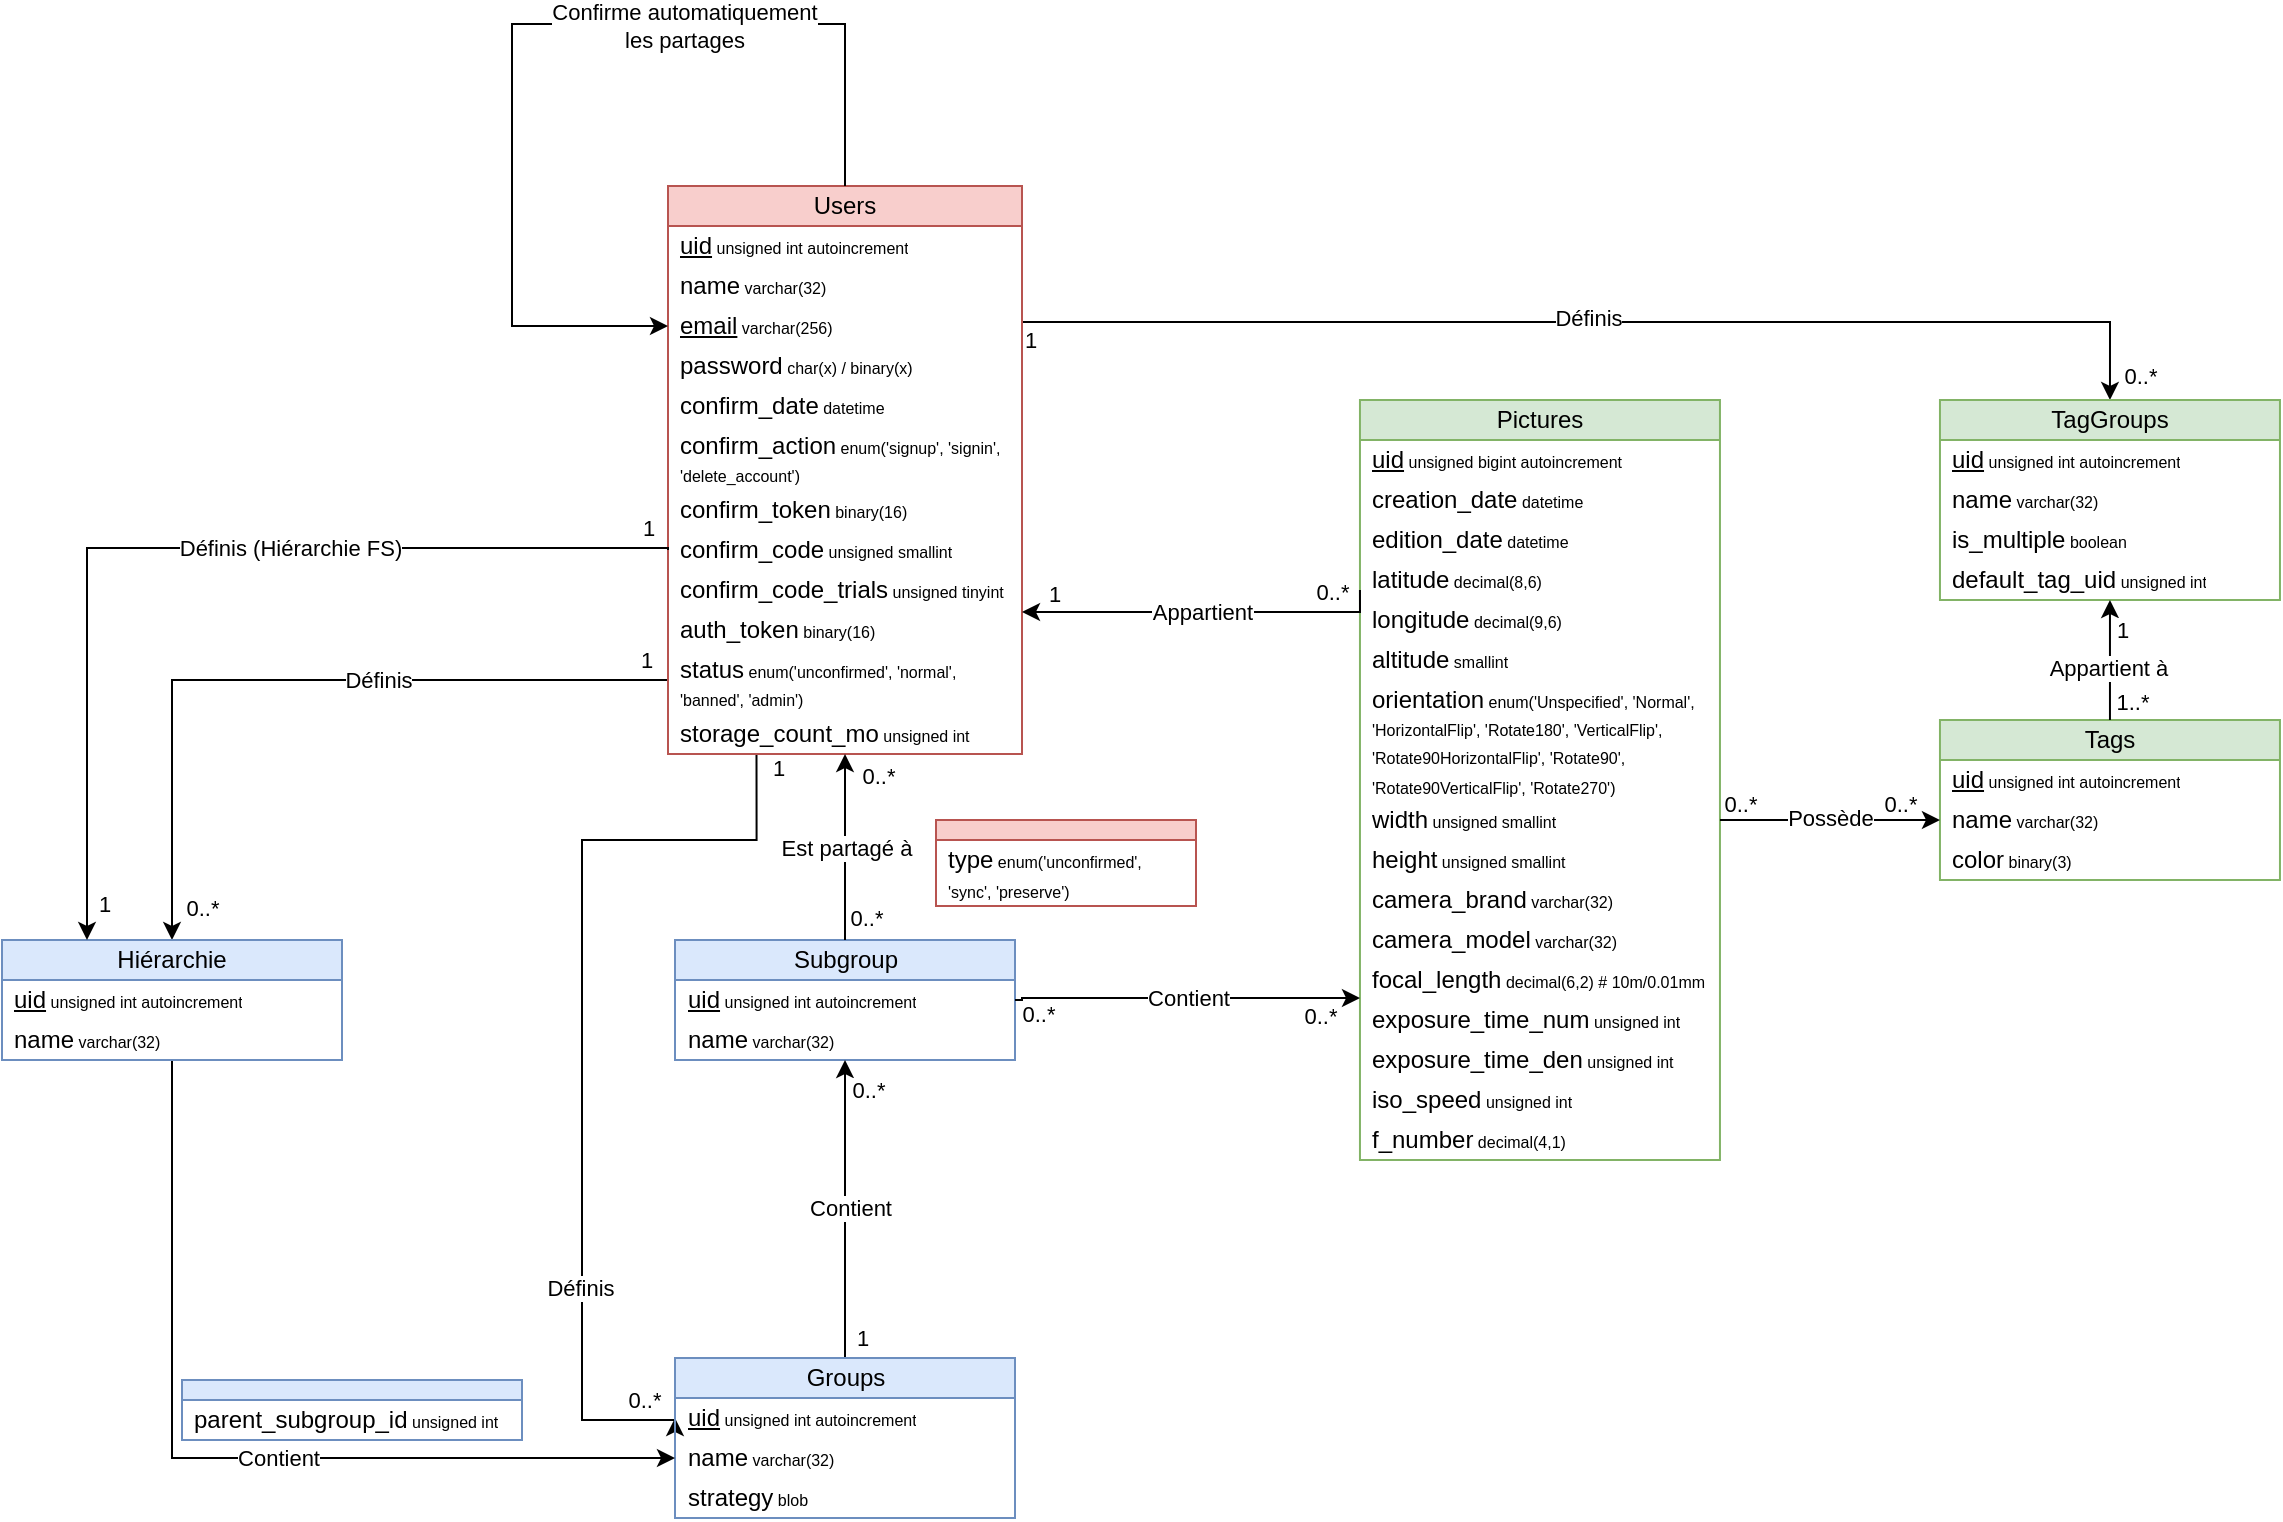 <mxfile version="20.5.3" type="embed" pages="4"><diagram id="prtHgNgQTEPvFCAcTncT" name="DB - Conceptuelle"><mxGraphModel dx="1539" dy="943" grid="0" gridSize="10" guides="1" tooltips="1" connect="1" arrows="1" fold="1" page="0" pageScale="1" pageWidth="827" pageHeight="1169" background="none" math="0" shadow="0"><root><mxCell id="0"/><mxCell id="1" parent="0"/><mxCell id="81iNnTIhj-SKxLLTjxNc-101" value="&lt;p style=&quot;line-height: 120%;&quot;&gt;Subgroup&lt;/p&gt;" style="swimlane;fontStyle=0;childLayout=stackLayout;horizontal=1;startSize=20;horizontalStack=0;resizeParent=1;resizeParentMax=0;resizeLast=0;collapsible=1;marginBottom=0;whiteSpace=wrap;html=1;fillColor=#dae8fc;strokeColor=#6c8ebf;" parent="1" vertex="1"><mxGeometry x="166.5" y="490" width="170" height="60" as="geometry"><mxRectangle x="160" y="590" width="80" height="50" as="alternateBounds"/></mxGeometry></mxCell><mxCell id="81iNnTIhj-SKxLLTjxNc-102" value="&lt;u&gt;uid&lt;/u&gt;&lt;font style=&quot;font-size: 8px;&quot;&gt;&amp;nbsp;&lt;font style=&quot;font-size: 8px;&quot;&gt;unsigned int autoincrement&lt;/font&gt;&lt;/font&gt;" style="text;strokeColor=none;fillColor=none;align=left;verticalAlign=middle;spacingLeft=4;spacingRight=4;overflow=hidden;points=[[0,0.5],[1,0.5]];portConstraint=eastwest;rotatable=0;whiteSpace=wrap;html=1;fontStyle=0;connectable=0;" parent="81iNnTIhj-SKxLLTjxNc-101" vertex="1"><mxGeometry y="20" width="170" height="20" as="geometry"/></mxCell><mxCell id="81iNnTIhj-SKxLLTjxNc-103" value="name&lt;font style=&quot;font-size: 8px;&quot;&gt;&amp;nbsp;&lt;/font&gt;&lt;font style=&quot;font-size: 8px;&quot;&gt;varchar(32)&lt;/font&gt;" style="text;strokeColor=none;fillColor=none;align=left;verticalAlign=middle;spacingLeft=4;spacingRight=4;overflow=hidden;points=[[0,0.5],[1,0.5]];portConstraint=eastwest;rotatable=0;whiteSpace=wrap;html=1;connectable=0;" parent="81iNnTIhj-SKxLLTjxNc-101" vertex="1"><mxGeometry y="40" width="170" height="20" as="geometry"/></mxCell><mxCell id="81iNnTIhj-SKxLLTjxNc-56" style="edgeStyle=orthogonalEdgeStyle;rounded=0;orthogonalLoop=1;jettySize=auto;html=1;entryX=0;entryY=0.5;entryDx=0;entryDy=0;exitX=0.25;exitY=1;exitDx=0;exitDy=0;" parent="1" source="81iNnTIhj-SKxLLTjxNc-1" target="81iNnTIhj-SKxLLTjxNc-48" edge="1"><mxGeometry relative="1" as="geometry"><Array as="points"><mxPoint x="207" y="440"/><mxPoint x="120" y="440"/><mxPoint x="120" y="730"/></Array><mxPoint x="205" y="387" as="sourcePoint"/></mxGeometry></mxCell><mxCell id="81iNnTIhj-SKxLLTjxNc-57" value="Définis" style="edgeLabel;html=1;align=center;verticalAlign=middle;resizable=0;points=[];" parent="81iNnTIhj-SKxLLTjxNc-56" connectable="0" vertex="1"><mxGeometry x="-0.264" y="-1" relative="1" as="geometry"><mxPoint y="182" as="offset"/></mxGeometry></mxCell><mxCell id="81iNnTIhj-SKxLLTjxNc-61" value="1" style="edgeLabel;html=1;align=center;verticalAlign=middle;resizable=0;points=[];" parent="81iNnTIhj-SKxLLTjxNc-56" connectable="0" vertex="1"><mxGeometry x="-0.898" y="-1" relative="1" as="geometry"><mxPoint x="11" y="-17" as="offset"/></mxGeometry></mxCell><mxCell id="81iNnTIhj-SKxLLTjxNc-62" value="0..*" style="edgeLabel;html=1;align=center;verticalAlign=middle;resizable=0;points=[];" parent="81iNnTIhj-SKxLLTjxNc-56" connectable="0" vertex="1"><mxGeometry x="0.896" y="3" relative="1" as="geometry"><mxPoint x="8" y="-7" as="offset"/></mxGeometry></mxCell><mxCell id="81iNnTIhj-SKxLLTjxNc-118" style="edgeStyle=orthogonalEdgeStyle;rounded=0;orthogonalLoop=1;jettySize=auto;html=1;entryX=0.5;entryY=0;entryDx=0;entryDy=0;" parent="1" source="81iNnTIhj-SKxLLTjxNc-1" target="81iNnTIhj-SKxLLTjxNc-115" edge="1"><mxGeometry relative="1" as="geometry"><Array as="points"><mxPoint x="-85" y="360"/></Array></mxGeometry></mxCell><mxCell id="81iNnTIhj-SKxLLTjxNc-119" value="Définis" style="edgeLabel;html=1;align=center;verticalAlign=middle;resizable=0;points=[];" parent="81iNnTIhj-SKxLLTjxNc-118" connectable="0" vertex="1"><mxGeometry x="-0.108" y="2" relative="1" as="geometry"><mxPoint x="23" y="-2" as="offset"/></mxGeometry></mxCell><mxCell id="81iNnTIhj-SKxLLTjxNc-120" value="0..*" style="edgeLabel;html=1;align=center;verticalAlign=middle;resizable=0;points=[];" parent="81iNnTIhj-SKxLLTjxNc-118" connectable="0" vertex="1"><mxGeometry x="0.916" relative="1" as="geometry"><mxPoint x="15" as="offset"/></mxGeometry></mxCell><mxCell id="81iNnTIhj-SKxLLTjxNc-121" value="1" style="edgeLabel;html=1;align=center;verticalAlign=middle;resizable=0;points=[];" parent="81iNnTIhj-SKxLLTjxNc-118" connectable="0" vertex="1"><mxGeometry x="-0.943" y="-4" relative="1" as="geometry"><mxPoint y="-6" as="offset"/></mxGeometry></mxCell><mxCell id="81iNnTIhj-SKxLLTjxNc-140" style="edgeStyle=orthogonalEdgeStyle;rounded=0;orthogonalLoop=1;jettySize=auto;html=1;entryX=0.5;entryY=0;entryDx=0;entryDy=0;exitX=1;exitY=0.25;exitDx=0;exitDy=0;" parent="1" source="81iNnTIhj-SKxLLTjxNc-1" target="81iNnTIhj-SKxLLTjxNc-137" edge="1"><mxGeometry relative="1" as="geometry"><Array as="points"><mxPoint x="884" y="181"/></Array></mxGeometry></mxCell><mxCell id="81iNnTIhj-SKxLLTjxNc-141" value="Définis" style="edgeLabel;html=1;align=center;verticalAlign=middle;resizable=0;points=[];" parent="81iNnTIhj-SKxLLTjxNc-140" connectable="0" vertex="1"><mxGeometry x="-0.024" y="2" relative="1" as="geometry"><mxPoint as="offset"/></mxGeometry></mxCell><mxCell id="81iNnTIhj-SKxLLTjxNc-142" value="1" style="edgeLabel;html=1;align=center;verticalAlign=middle;resizable=0;points=[];" parent="81iNnTIhj-SKxLLTjxNc-140" connectable="0" vertex="1"><mxGeometry x="-0.959" y="2" relative="1" as="geometry"><mxPoint x="-5" y="11" as="offset"/></mxGeometry></mxCell><mxCell id="81iNnTIhj-SKxLLTjxNc-143" value="0..*" style="edgeLabel;html=1;align=center;verticalAlign=middle;resizable=0;points=[];" parent="81iNnTIhj-SKxLLTjxNc-140" connectable="0" vertex="1"><mxGeometry x="0.959" y="3" relative="1" as="geometry"><mxPoint x="12" as="offset"/></mxGeometry></mxCell><mxCell id="81iNnTIhj-SKxLLTjxNc-1" value="&lt;p style=&quot;line-height: 120%;&quot;&gt;Users&lt;/p&gt;" style="swimlane;fontStyle=0;childLayout=stackLayout;horizontal=1;startSize=20;horizontalStack=0;resizeParent=1;resizeParentMax=0;resizeLast=0;collapsible=1;marginBottom=0;whiteSpace=wrap;html=1;shadow=0;fillColor=#f8cecc;strokeColor=#b85450;" parent="1" vertex="1"><mxGeometry x="163" y="113" width="177" height="284" as="geometry"><mxRectangle x="170" y="200" width="70" height="50" as="alternateBounds"/></mxGeometry></mxCell><mxCell id="81iNnTIhj-SKxLLTjxNc-2" value="&lt;u&gt;uid&lt;/u&gt;&lt;font style=&quot;font-size: 8px;&quot;&gt;&amp;nbsp;&lt;font style=&quot;font-size: 8px;&quot;&gt;unsigned int autoincrement&lt;/font&gt;&lt;/font&gt;" style="text;strokeColor=none;fillColor=none;align=left;verticalAlign=middle;spacingLeft=4;spacingRight=4;overflow=hidden;points=[[0,0.5],[1,0.5]];portConstraint=eastwest;rotatable=0;whiteSpace=wrap;html=1;fontStyle=0;connectable=0;" parent="81iNnTIhj-SKxLLTjxNc-1" vertex="1"><mxGeometry y="20" width="177" height="20" as="geometry"/></mxCell><mxCell id="81iNnTIhj-SKxLLTjxNc-4" value="name&lt;font style=&quot;font-size: 8px;&quot;&gt;&amp;nbsp;&lt;/font&gt;&lt;font style=&quot;font-size: 8px;&quot;&gt;varchar(32)&lt;/font&gt;" style="text;strokeColor=none;fillColor=none;align=left;verticalAlign=middle;spacingLeft=4;spacingRight=4;overflow=hidden;points=[[0,0.5],[1,0.5]];portConstraint=eastwest;rotatable=0;whiteSpace=wrap;html=1;connectable=0;" parent="81iNnTIhj-SKxLLTjxNc-1" vertex="1"><mxGeometry y="40" width="177" height="20" as="geometry"/></mxCell><mxCell id="t93yNj3RX01Zrecp9N8I-18" value="&lt;u&gt;email&lt;/u&gt;&lt;font style=&quot;font-size: 8px;&quot;&gt;&amp;nbsp;&lt;/font&gt;&lt;font style=&quot;font-size: 8px;&quot;&gt;varchar(256)&lt;/font&gt;" style="text;strokeColor=none;fillColor=none;align=left;verticalAlign=middle;spacingLeft=4;spacingRight=4;overflow=hidden;points=[[0,0.5],[1,0.5]];portConstraint=eastwest;rotatable=0;whiteSpace=wrap;html=1;connectable=0;" parent="81iNnTIhj-SKxLLTjxNc-1" vertex="1"><mxGeometry y="60" width="177" height="20" as="geometry"/></mxCell><mxCell id="t93yNj3RX01Zrecp9N8I-19" value="password&lt;font style=&quot;font-size: 8px;&quot;&gt;&amp;nbsp;&lt;/font&gt;&lt;font style=&quot;font-size: 8px;&quot;&gt;char(x) / binary(x)&lt;/font&gt;" style="text;strokeColor=none;fillColor=none;align=left;verticalAlign=middle;spacingLeft=4;spacingRight=4;overflow=hidden;points=[[0,0.5],[1,0.5]];portConstraint=eastwest;rotatable=0;whiteSpace=wrap;html=1;connectable=0;" parent="81iNnTIhj-SKxLLTjxNc-1" vertex="1"><mxGeometry y="80" width="177" height="20" as="geometry"/></mxCell><mxCell id="t93yNj3RX01Zrecp9N8I-10" value="confirm_date&lt;font style=&quot;font-size: 8px;&quot;&gt; datetime&lt;/font&gt;" style="text;strokeColor=none;fillColor=none;align=left;verticalAlign=middle;spacingLeft=4;spacingRight=4;overflow=hidden;points=[[0,0.5],[1,0.5]];portConstraint=eastwest;rotatable=0;whiteSpace=wrap;html=1;connectable=0;" parent="81iNnTIhj-SKxLLTjxNc-1" vertex="1"><mxGeometry y="100" width="177" height="20" as="geometry"/></mxCell><mxCell id="81iNnTIhj-SKxLLTjxNc-5" value="confirm_action&lt;font style=&quot;font-size: 8px;&quot;&gt;&amp;nbsp;enum('signup', 'signin', 'delete_account')&lt;/font&gt;" style="text;strokeColor=none;fillColor=none;align=left;verticalAlign=middle;spacingLeft=4;spacingRight=4;overflow=hidden;points=[[0,0.5],[1,0.5]];portConstraint=eastwest;rotatable=0;whiteSpace=wrap;html=1;connectable=0;" parent="81iNnTIhj-SKxLLTjxNc-1" vertex="1"><mxGeometry y="120" width="177" height="32" as="geometry"/></mxCell><mxCell id="81iNnTIhj-SKxLLTjxNc-6" value="confirm_token&lt;font style=&quot;font-size: 8px;&quot;&gt;&amp;nbsp;binary(16)&lt;/font&gt;" style="text;strokeColor=none;fillColor=none;align=left;verticalAlign=middle;spacingLeft=4;spacingRight=4;overflow=hidden;points=[[0,0.5],[1,0.5]];portConstraint=eastwest;rotatable=0;whiteSpace=wrap;html=1;connectable=0;" parent="81iNnTIhj-SKxLLTjxNc-1" vertex="1"><mxGeometry y="152" width="177" height="20" as="geometry"/></mxCell><mxCell id="81iNnTIhj-SKxLLTjxNc-8" value="confirm_code&lt;font style=&quot;font-size: 8px;&quot;&gt;&amp;nbsp;unsigned smallint&lt;/font&gt;" style="text;strokeColor=none;fillColor=none;align=left;verticalAlign=middle;spacingLeft=4;spacingRight=4;overflow=hidden;points=[[0,0.5],[1,0.5]];portConstraint=eastwest;rotatable=0;whiteSpace=wrap;html=1;connectable=0;" parent="81iNnTIhj-SKxLLTjxNc-1" vertex="1"><mxGeometry y="172" width="177" height="20" as="geometry"/></mxCell><mxCell id="81iNnTIhj-SKxLLTjxNc-9" value="confirm_code_trials&lt;font style=&quot;font-size: 8px;&quot;&gt;&amp;nbsp;unsigned tinyint&lt;/font&gt;" style="text;strokeColor=none;fillColor=none;align=left;verticalAlign=middle;spacingLeft=4;spacingRight=4;overflow=hidden;points=[[0,0.5],[1,0.5]];portConstraint=eastwest;rotatable=0;whiteSpace=wrap;html=1;connectable=0;" parent="81iNnTIhj-SKxLLTjxNc-1" vertex="1"><mxGeometry y="192" width="177" height="20" as="geometry"/></mxCell><mxCell id="81iNnTIhj-SKxLLTjxNc-10" value="auth_token&lt;font style=&quot;font-size: 8px;&quot;&gt; binary(16)&lt;/font&gt;" style="text;strokeColor=none;fillColor=none;align=left;verticalAlign=middle;spacingLeft=4;spacingRight=4;overflow=hidden;points=[[0,0.5],[1,0.5]];portConstraint=eastwest;rotatable=0;whiteSpace=wrap;html=1;connectable=0;" parent="81iNnTIhj-SKxLLTjxNc-1" vertex="1"><mxGeometry y="212" width="177" height="20" as="geometry"/></mxCell><mxCell id="81iNnTIhj-SKxLLTjxNc-11" value="status&lt;span style=&quot;font-size: 8px;&quot;&gt;&amp;nbsp;enum('unconfirmed', 'normal', 'banned', 'admin')&lt;/span&gt;" style="text;strokeColor=none;fillColor=none;align=left;verticalAlign=middle;spacingLeft=4;spacingRight=4;overflow=hidden;points=[[0,0.5],[1,0.5]];portConstraint=eastwest;rotatable=0;whiteSpace=wrap;html=1;connectable=0;" parent="81iNnTIhj-SKxLLTjxNc-1" vertex="1"><mxGeometry y="232" width="177" height="32" as="geometry"/></mxCell><mxCell id="t93yNj3RX01Zrecp9N8I-23" style="edgeStyle=orthogonalEdgeStyle;rounded=0;orthogonalLoop=1;jettySize=auto;html=1;entryX=0;entryY=0.5;entryDx=0;entryDy=0;" parent="81iNnTIhj-SKxLLTjxNc-1" source="81iNnTIhj-SKxLLTjxNc-1" target="t93yNj3RX01Zrecp9N8I-18" edge="1"><mxGeometry relative="1" as="geometry"><mxPoint x="-109" y="-108" as="targetPoint"/><Array as="points"><mxPoint x="89" y="-81"/><mxPoint x="-78" y="-81"/><mxPoint x="-78" y="70"/></Array></mxGeometry></mxCell><mxCell id="t93yNj3RX01Zrecp9N8I-24" value="Confirme automatiquement&lt;br&gt;les partages" style="edgeLabel;html=1;align=center;verticalAlign=middle;resizable=0;points=[];" parent="t93yNj3RX01Zrecp9N8I-23" connectable="0" vertex="1"><mxGeometry x="-0.296" relative="1" as="geometry"><mxPoint x="6" y="1" as="offset"/></mxGeometry></mxCell><mxCell id="t93yNj3RX01Zrecp9N8I-26" value="storage_count_mo&lt;font style=&quot;font-size: 8px;&quot;&gt;&amp;nbsp;unsigned int&lt;/font&gt;" style="text;strokeColor=none;fillColor=none;align=left;verticalAlign=middle;spacingLeft=4;spacingRight=4;overflow=hidden;points=[[0,0.5],[1,0.5]];portConstraint=eastwest;rotatable=0;whiteSpace=wrap;html=1;connectable=0;" parent="81iNnTIhj-SKxLLTjxNc-1" vertex="1"><mxGeometry y="264" width="177" height="20" as="geometry"/></mxCell><mxCell id="81iNnTIhj-SKxLLTjxNc-12" value="&lt;p style=&quot;line-height: 120%;&quot;&gt;Pictures&lt;/p&gt;" style="swimlane;fontStyle=0;childLayout=stackLayout;horizontal=1;startSize=20;horizontalStack=0;resizeParent=1;resizeParentMax=0;resizeLast=0;collapsible=1;marginBottom=0;whiteSpace=wrap;html=1;fillColor=#d5e8d4;strokeColor=#82b366;" parent="1" vertex="1"><mxGeometry x="508.98" y="220" width="180" height="380" as="geometry"><mxRectangle x="470" y="220" width="80" height="50" as="alternateBounds"/></mxGeometry></mxCell><mxCell id="81iNnTIhj-SKxLLTjxNc-13" value="&lt;u&gt;uid&lt;/u&gt;&lt;font style=&quot;font-size: 8px;&quot;&gt;&amp;nbsp;&lt;font style=&quot;border-color: var(--border-color); font-size: 8px;&quot;&gt;unsigned bigint autoincrement&lt;/font&gt;&lt;/font&gt;" style="text;strokeColor=none;fillColor=none;align=left;verticalAlign=middle;spacingLeft=4;spacingRight=4;overflow=hidden;points=[[0,0.5],[1,0.5]];portConstraint=eastwest;rotatable=0;whiteSpace=wrap;html=1;fontStyle=0;connectable=0;" parent="81iNnTIhj-SKxLLTjxNc-12" vertex="1"><mxGeometry y="20" width="180" height="20" as="geometry"/></mxCell><mxCell id="81iNnTIhj-SKxLLTjxNc-30" value="creation_date&lt;font style=&quot;font-size: 8px;&quot;&gt;&amp;nbsp;datetime&lt;/font&gt;" style="text;strokeColor=none;fillColor=none;align=left;verticalAlign=middle;spacingLeft=4;spacingRight=4;overflow=hidden;points=[[0,0.5],[1,0.5]];portConstraint=eastwest;rotatable=0;whiteSpace=wrap;html=1;fontStyle=0;connectable=0;" parent="81iNnTIhj-SKxLLTjxNc-12" vertex="1"><mxGeometry y="40" width="180" height="20" as="geometry"/></mxCell><mxCell id="81iNnTIhj-SKxLLTjxNc-31" value="edition_date&lt;font style=&quot;font-size: 8px;&quot;&gt;&amp;nbsp;datetime&lt;/font&gt;" style="text;strokeColor=none;fillColor=none;align=left;verticalAlign=middle;spacingLeft=4;spacingRight=4;overflow=hidden;points=[[0,0.5],[1,0.5]];portConstraint=eastwest;rotatable=0;whiteSpace=wrap;html=1;fontStyle=0;connectable=0;" parent="81iNnTIhj-SKxLLTjxNc-12" vertex="1"><mxGeometry y="60" width="180" height="20" as="geometry"/></mxCell><mxCell id="81iNnTIhj-SKxLLTjxNc-32" value="latitude&lt;font style=&quot;font-size: 8px;&quot;&gt;&amp;nbsp;decimal(8,6)&lt;/font&gt;" style="text;strokeColor=none;fillColor=none;align=left;verticalAlign=middle;spacingLeft=4;spacingRight=4;overflow=hidden;points=[[0,0.5],[1,0.5]];portConstraint=eastwest;rotatable=0;whiteSpace=wrap;html=1;fontStyle=0;connectable=0;" parent="81iNnTIhj-SKxLLTjxNc-12" vertex="1"><mxGeometry y="80" width="180" height="20" as="geometry"/></mxCell><mxCell id="81iNnTIhj-SKxLLTjxNc-34" value="longitude&lt;font style=&quot;font-size: 8px;&quot;&gt;&amp;nbsp;decimal(9,6)&lt;/font&gt;" style="text;strokeColor=none;fillColor=none;align=left;verticalAlign=middle;spacingLeft=4;spacingRight=4;overflow=hidden;points=[[0,0.5],[1,0.5]];portConstraint=eastwest;rotatable=0;whiteSpace=wrap;html=1;fontStyle=0;connectable=0;" parent="81iNnTIhj-SKxLLTjxNc-12" vertex="1"><mxGeometry y="100" width="180" height="20" as="geometry"/></mxCell><mxCell id="81iNnTIhj-SKxLLTjxNc-35" value="altitude&lt;font style=&quot;font-size: 8px;&quot;&gt;&amp;nbsp;smallint&lt;/font&gt;" style="text;strokeColor=none;fillColor=none;align=left;verticalAlign=middle;spacingLeft=4;spacingRight=4;overflow=hidden;points=[[0,0.5],[1,0.5]];portConstraint=eastwest;rotatable=0;whiteSpace=wrap;html=1;fontStyle=0;connectable=0;" parent="81iNnTIhj-SKxLLTjxNc-12" vertex="1"><mxGeometry y="120" width="180" height="20" as="geometry"/></mxCell><mxCell id="81iNnTIhj-SKxLLTjxNc-36" value="orientation&lt;font style=&quot;font-size: 8px;&quot;&gt;&amp;nbsp;enum('&lt;/font&gt;&lt;span style=&quot;background-color: initial; font-size: 8px;&quot;&gt;Unspecified', '&lt;/span&gt;&lt;span style=&quot;font-size: 8px; background-color: initial;&quot;&gt;Normal', '&lt;/span&gt;&lt;span style=&quot;font-size: 8px; background-color: initial;&quot;&gt;HorizontalFlip', '&lt;/span&gt;&lt;span style=&quot;font-size: 8px; background-color: initial;&quot;&gt;Rotate180', '&lt;/span&gt;&lt;span style=&quot;font-size: 8px; background-color: initial;&quot;&gt;VerticalFlip', '&lt;/span&gt;&lt;span style=&quot;font-size: 8px; background-color: initial;&quot;&gt;Rotate90HorizontalFlip', '&lt;/span&gt;&lt;span style=&quot;font-size: 8px; background-color: initial;&quot;&gt;Rotate90', '&lt;/span&gt;&lt;span style=&quot;font-size: 8px; background-color: initial;&quot;&gt;Rotate90VerticalFlip', '&lt;/span&gt;&lt;span style=&quot;background-color: initial; font-size: 8px;&quot;&gt;Rotate270'&lt;/span&gt;&lt;span style=&quot;font-size: 8px;&quot;&gt;)&lt;/span&gt;" style="text;strokeColor=none;fillColor=none;align=left;verticalAlign=middle;spacingLeft=4;spacingRight=4;overflow=hidden;points=[[0,0.5],[1,0.5]];portConstraint=eastwest;rotatable=0;html=1;fontStyle=0;whiteSpace=wrap;connectable=0;" parent="81iNnTIhj-SKxLLTjxNc-12" vertex="1"><mxGeometry y="140" width="180" height="60" as="geometry"/></mxCell><mxCell id="81iNnTIhj-SKxLLTjxNc-37" value="width&lt;font style=&quot;font-size: 8px;&quot;&gt;&amp;nbsp;unsigned smallint&lt;/font&gt;" style="text;strokeColor=none;fillColor=none;align=left;verticalAlign=middle;spacingLeft=4;spacingRight=4;overflow=hidden;points=[[0,0.5],[1,0.5]];portConstraint=eastwest;rotatable=0;whiteSpace=wrap;html=1;fontStyle=0;connectable=0;" parent="81iNnTIhj-SKxLLTjxNc-12" vertex="1"><mxGeometry y="200" width="180" height="20" as="geometry"/></mxCell><mxCell id="81iNnTIhj-SKxLLTjxNc-38" value="height&lt;font style=&quot;font-size: 8px;&quot;&gt;&amp;nbsp;unsigned smallint&lt;/font&gt;" style="text;strokeColor=none;fillColor=none;align=left;verticalAlign=middle;spacingLeft=4;spacingRight=4;overflow=hidden;points=[[0,0.5],[1,0.5]];portConstraint=eastwest;rotatable=0;whiteSpace=wrap;html=1;fontStyle=0;connectable=0;" parent="81iNnTIhj-SKxLLTjxNc-12" vertex="1"><mxGeometry y="220" width="180" height="20" as="geometry"/></mxCell><mxCell id="81iNnTIhj-SKxLLTjxNc-39" value="camera_brand&lt;font style=&quot;font-size: 8px;&quot;&gt;&amp;nbsp;varchar(32)&lt;/font&gt;" style="text;strokeColor=none;fillColor=none;align=left;verticalAlign=middle;spacingLeft=4;spacingRight=4;overflow=hidden;points=[[0,0.5],[1,0.5]];portConstraint=eastwest;rotatable=0;whiteSpace=wrap;html=1;fontStyle=0;connectable=0;" parent="81iNnTIhj-SKxLLTjxNc-12" vertex="1"><mxGeometry y="240" width="180" height="20" as="geometry"/></mxCell><mxCell id="81iNnTIhj-SKxLLTjxNc-40" value="camera_model&lt;font style=&quot;font-size: 8px;&quot;&gt;&amp;nbsp;varchar(32)&lt;/font&gt;" style="text;strokeColor=none;fillColor=none;align=left;verticalAlign=middle;spacingLeft=4;spacingRight=4;overflow=hidden;points=[[0,0.5],[1,0.5]];portConstraint=eastwest;rotatable=0;whiteSpace=wrap;html=1;fontStyle=0;connectable=0;" parent="81iNnTIhj-SKxLLTjxNc-12" vertex="1"><mxGeometry y="260" width="180" height="20" as="geometry"/></mxCell><mxCell id="81iNnTIhj-SKxLLTjxNc-42" value="focal_length&lt;font style=&quot;font-size: 8px;&quot;&gt;&amp;nbsp;decimal(6,2) # 10m/0.01mm&lt;/font&gt;" style="text;strokeColor=none;fillColor=none;align=left;verticalAlign=middle;spacingLeft=4;spacingRight=4;overflow=hidden;points=[[0,0.5],[1,0.5]];portConstraint=eastwest;rotatable=0;whiteSpace=wrap;html=1;fontStyle=0;connectable=0;" parent="81iNnTIhj-SKxLLTjxNc-12" vertex="1"><mxGeometry y="280" width="180" height="20" as="geometry"/></mxCell><mxCell id="81iNnTIhj-SKxLLTjxNc-43" value="exposure_time_num&lt;font style=&quot;font-size: 8px;&quot;&gt;&amp;nbsp;unsigned int&lt;/font&gt;" style="text;strokeColor=none;fillColor=none;align=left;verticalAlign=middle;spacingLeft=4;spacingRight=4;overflow=hidden;points=[[0,0.5],[1,0.5]];portConstraint=eastwest;rotatable=0;whiteSpace=wrap;html=1;fontStyle=0;connectable=0;" parent="81iNnTIhj-SKxLLTjxNc-12" vertex="1"><mxGeometry y="300" width="180" height="20" as="geometry"/></mxCell><mxCell id="81iNnTIhj-SKxLLTjxNc-44" value="exposure_time_den&lt;font style=&quot;font-size: 8px;&quot;&gt;&amp;nbsp;unsigned int&lt;/font&gt;" style="text;strokeColor=none;fillColor=none;align=left;verticalAlign=middle;spacingLeft=4;spacingRight=4;overflow=hidden;points=[[0,0.5],[1,0.5]];portConstraint=eastwest;rotatable=0;whiteSpace=wrap;html=1;fontStyle=0;connectable=0;" parent="81iNnTIhj-SKxLLTjxNc-12" vertex="1"><mxGeometry y="320" width="180" height="20" as="geometry"/></mxCell><mxCell id="81iNnTIhj-SKxLLTjxNc-45" value="iso_speed&lt;font style=&quot;font-size: 8px;&quot;&gt;&amp;nbsp;unsigned int&lt;/font&gt;" style="text;strokeColor=none;fillColor=none;align=left;verticalAlign=middle;spacingLeft=4;spacingRight=4;overflow=hidden;points=[[0,0.5],[1,0.5]];portConstraint=eastwest;rotatable=0;whiteSpace=wrap;html=1;fontStyle=0;connectable=0;" parent="81iNnTIhj-SKxLLTjxNc-12" vertex="1"><mxGeometry y="340" width="180" height="20" as="geometry"/></mxCell><mxCell id="81iNnTIhj-SKxLLTjxNc-46" value="f_number&lt;font style=&quot;font-size: 8px;&quot;&gt;&amp;nbsp;decimal(4,1)&lt;/font&gt;" style="text;strokeColor=none;fillColor=none;align=left;verticalAlign=middle;spacingLeft=4;spacingRight=4;overflow=hidden;points=[[0,0.5],[1,0.5]];portConstraint=eastwest;rotatable=0;whiteSpace=wrap;html=1;fontStyle=0;connectable=0;" parent="81iNnTIhj-SKxLLTjxNc-12" vertex="1"><mxGeometry y="360" width="180" height="20" as="geometry"/></mxCell><mxCell id="81iNnTIhj-SKxLLTjxNc-21" style="edgeStyle=orthogonalEdgeStyle;rounded=0;orthogonalLoop=1;jettySize=auto;html=1;entryX=1;entryY=0.75;entryDx=0;entryDy=0;endArrow=classic;endFill=1;exitX=0;exitY=0.25;exitDx=0;exitDy=0;" parent="1" source="81iNnTIhj-SKxLLTjxNc-12" target="81iNnTIhj-SKxLLTjxNc-1" edge="1"><mxGeometry relative="1" as="geometry"><Array as="points"><mxPoint x="509" y="326"/></Array><mxPoint x="487" y="315" as="sourcePoint"/></mxGeometry></mxCell><mxCell id="81iNnTIhj-SKxLLTjxNc-24" value="Appartient" style="edgeLabel;html=1;align=center;verticalAlign=middle;resizable=0;points=[];" parent="81iNnTIhj-SKxLLTjxNc-21" connectable="0" vertex="1"><mxGeometry x="-0.086" relative="1" as="geometry"><mxPoint x="-8" as="offset"/></mxGeometry></mxCell><mxCell id="81iNnTIhj-SKxLLTjxNc-27" value="1" style="edgeLabel;html=1;align=center;verticalAlign=middle;resizable=0;points=[];" parent="81iNnTIhj-SKxLLTjxNc-21" connectable="0" vertex="1"><mxGeometry x="0.785" relative="1" as="geometry"><mxPoint x="-4" y="-9" as="offset"/></mxGeometry></mxCell><mxCell id="81iNnTIhj-SKxLLTjxNc-28" value="0..*" style="edgeLabel;html=1;align=center;verticalAlign=middle;resizable=0;points=[];" parent="81iNnTIhj-SKxLLTjxNc-21" connectable="0" vertex="1"><mxGeometry x="-0.9" relative="1" as="geometry"><mxPoint x="-14" y="-8" as="offset"/></mxGeometry></mxCell><mxCell id="81iNnTIhj-SKxLLTjxNc-58" style="edgeStyle=orthogonalEdgeStyle;rounded=0;orthogonalLoop=1;jettySize=auto;html=1;exitX=1;exitY=0.5;exitDx=0;exitDy=0;fontColor=#000000;" parent="1" source="81iNnTIhj-SKxLLTjxNc-102" edge="1"><mxGeometry relative="1" as="geometry"><mxPoint x="420" y="490" as="sourcePoint"/><mxPoint x="509" y="519" as="targetPoint"/><Array as="points"><mxPoint x="340" y="520"/><mxPoint x="340" y="519"/></Array></mxGeometry></mxCell><mxCell id="81iNnTIhj-SKxLLTjxNc-59" value="Contient" style="edgeLabel;html=1;align=center;verticalAlign=middle;resizable=0;points=[];fontColor=default;" parent="81iNnTIhj-SKxLLTjxNc-58" connectable="0" vertex="1"><mxGeometry x="0.298" relative="1" as="geometry"><mxPoint x="-25" as="offset"/></mxGeometry></mxCell><mxCell id="81iNnTIhj-SKxLLTjxNc-67" value="0..*" style="edgeLabel;html=1;align=center;verticalAlign=middle;resizable=0;points=[];" parent="81iNnTIhj-SKxLLTjxNc-58" connectable="0" vertex="1"><mxGeometry x="-0.94" relative="1" as="geometry"><mxPoint x="7" y="8" as="offset"/></mxGeometry></mxCell><mxCell id="81iNnTIhj-SKxLLTjxNc-68" value="0..*" style="edgeLabel;html=1;align=center;verticalAlign=middle;resizable=0;points=[];" parent="81iNnTIhj-SKxLLTjxNc-58" connectable="0" vertex="1"><mxGeometry x="0.927" relative="1" as="geometry"><mxPoint x="-14" y="9" as="offset"/></mxGeometry></mxCell><mxCell id="81iNnTIhj-SKxLLTjxNc-63" style="edgeStyle=orthogonalEdgeStyle;rounded=0;orthogonalLoop=1;jettySize=auto;html=1;entryX=0.5;entryY=1;entryDx=0;entryDy=0;exitX=0.5;exitY=0;exitDx=0;exitDy=0;" parent="1" source="81iNnTIhj-SKxLLTjxNc-101" target="81iNnTIhj-SKxLLTjxNc-1" edge="1"><mxGeometry relative="1" as="geometry"><mxPoint x="263" y="472" as="sourcePoint"/><mxPoint x="254" y="414" as="targetPoint"/><Array as="points"><mxPoint x="252" y="490"/><mxPoint x="252" y="414"/><mxPoint x="252" y="414"/></Array></mxGeometry></mxCell><mxCell id="81iNnTIhj-SKxLLTjxNc-66" value="0..*" style="edgeLabel;html=1;align=center;verticalAlign=middle;resizable=0;points=[];" parent="81iNnTIhj-SKxLLTjxNc-63" connectable="0" vertex="1"><mxGeometry x="0.954" y="1" relative="1" as="geometry"><mxPoint x="17" y="9" as="offset"/></mxGeometry></mxCell><mxCell id="81iNnTIhj-SKxLLTjxNc-64" value="Est partagé à" style="edgeLabel;html=1;align=center;verticalAlign=middle;resizable=0;points=[];connectable=1;container=0;collapsible=0;labelBorderColor=none;allowArrows=1;fixedWidth=1;" parent="81iNnTIhj-SKxLLTjxNc-63" connectable="0" vertex="1"><mxGeometry x="0.068" relative="1" as="geometry"><mxPoint y="3" as="offset"/></mxGeometry></mxCell><mxCell id="81iNnTIhj-SKxLLTjxNc-108" value="0..*" style="edgeLabel;html=1;align=center;verticalAlign=middle;resizable=0;points=[];" parent="81iNnTIhj-SKxLLTjxNc-63" connectable="0" vertex="1"><mxGeometry x="-0.976" relative="1" as="geometry"><mxPoint x="10" y="-10" as="offset"/></mxGeometry></mxCell><mxCell id="81iNnTIhj-SKxLLTjxNc-104" style="edgeStyle=orthogonalEdgeStyle;rounded=0;orthogonalLoop=1;jettySize=auto;html=1;entryX=0.5;entryY=1;entryDx=0;entryDy=0;exitX=0.5;exitY=0;exitDx=0;exitDy=0;" parent="1" source="81iNnTIhj-SKxLLTjxNc-47" target="81iNnTIhj-SKxLLTjxNc-101" edge="1"><mxGeometry relative="1" as="geometry"><Array as="points"><mxPoint x="252" y="639"/><mxPoint x="252" y="618"/></Array><mxPoint x="248" y="662" as="sourcePoint"/><mxPoint x="217" y="620" as="targetPoint"/></mxGeometry></mxCell><mxCell id="81iNnTIhj-SKxLLTjxNc-105" value="Contient" style="edgeLabel;html=1;align=center;verticalAlign=middle;resizable=0;points=[];" parent="81iNnTIhj-SKxLLTjxNc-104" connectable="0" vertex="1"><mxGeometry x="0.005" y="1" relative="1" as="geometry"><mxPoint x="3" as="offset"/></mxGeometry></mxCell><mxCell id="81iNnTIhj-SKxLLTjxNc-106" value="1" style="edgeLabel;html=1;align=center;verticalAlign=middle;resizable=0;points=[];" parent="81iNnTIhj-SKxLLTjxNc-104" connectable="0" vertex="1"><mxGeometry x="-0.913" relative="1" as="geometry"><mxPoint x="8" y="-4" as="offset"/></mxGeometry></mxCell><mxCell id="81iNnTIhj-SKxLLTjxNc-107" value="0..*" style="edgeLabel;html=1;align=center;verticalAlign=middle;resizable=0;points=[];" parent="81iNnTIhj-SKxLLTjxNc-104" connectable="0" vertex="1"><mxGeometry x="0.83" y="-1" relative="1" as="geometry"><mxPoint x="10" y="2" as="offset"/></mxGeometry></mxCell><mxCell id="81iNnTIhj-SKxLLTjxNc-47" value="&lt;p style=&quot;line-height: 120%;&quot;&gt;Groups&lt;/p&gt;" style="swimlane;fontStyle=0;childLayout=stackLayout;horizontal=1;startSize=20;horizontalStack=0;resizeParent=1;resizeParentMax=0;resizeLast=0;collapsible=1;marginBottom=0;whiteSpace=wrap;html=1;fillColor=#dae8fc;strokeColor=#6c8ebf;" parent="1" vertex="1"><mxGeometry x="166.5" y="699" width="170" height="80" as="geometry"><mxRectangle x="160" y="590" width="80" height="50" as="alternateBounds"/></mxGeometry></mxCell><mxCell id="81iNnTIhj-SKxLLTjxNc-48" value="&lt;u&gt;uid&lt;/u&gt;&lt;font style=&quot;font-size: 8px;&quot;&gt;&amp;nbsp;&lt;font style=&quot;font-size: 8px;&quot;&gt;unsigned int autoincrement&lt;/font&gt;&lt;/font&gt;" style="text;strokeColor=none;fillColor=none;align=left;verticalAlign=middle;spacingLeft=4;spacingRight=4;overflow=hidden;points=[[0,0.5],[1,0.5]];portConstraint=eastwest;rotatable=0;whiteSpace=wrap;html=1;fontStyle=0;connectable=0;" parent="81iNnTIhj-SKxLLTjxNc-47" vertex="1"><mxGeometry y="20" width="170" height="20" as="geometry"/></mxCell><mxCell id="81iNnTIhj-SKxLLTjxNc-49" value="name&lt;font style=&quot;font-size: 8px;&quot;&gt;&amp;nbsp;&lt;/font&gt;&lt;font style=&quot;font-size: 8px;&quot;&gt;varchar(32)&lt;/font&gt;" style="text;strokeColor=none;fillColor=none;align=left;verticalAlign=middle;spacingLeft=4;spacingRight=4;overflow=hidden;points=[[0,0.5],[1,0.5]];portConstraint=eastwest;rotatable=0;whiteSpace=wrap;html=1;connectable=0;" parent="81iNnTIhj-SKxLLTjxNc-47" vertex="1"><mxGeometry y="40" width="170" height="20" as="geometry"/></mxCell><mxCell id="81iNnTIhj-SKxLLTjxNc-181" value="strategy&lt;font style=&quot;font-size: 8px;&quot;&gt;&amp;nbsp;&lt;/font&gt;&lt;font style=&quot;font-size: 8px;&quot;&gt;blob&lt;/font&gt;" style="text;strokeColor=none;fillColor=none;align=left;verticalAlign=middle;spacingLeft=4;spacingRight=4;overflow=hidden;points=[[0,0.5],[1,0.5]];portConstraint=eastwest;rotatable=0;whiteSpace=wrap;html=1;connectable=0;" parent="81iNnTIhj-SKxLLTjxNc-47" vertex="1"><mxGeometry y="60" width="170" height="20" as="geometry"/></mxCell><mxCell id="81iNnTIhj-SKxLLTjxNc-72" value="&lt;p style=&quot;line-height: 120%;&quot;&gt;&lt;br&gt;&lt;/p&gt;" style="swimlane;fontStyle=0;childLayout=stackLayout;horizontal=1;startSize=10;horizontalStack=0;resizeParent=1;resizeParentMax=0;resizeLast=0;collapsible=1;marginBottom=0;whiteSpace=wrap;html=1;fillColor=#f8cecc;strokeColor=#b85450;" parent="1" vertex="1"><mxGeometry x="297" y="430" width="130" height="43" as="geometry"><mxRectangle x="-140" y="390" width="80" height="50" as="alternateBounds"/></mxGeometry></mxCell><mxCell id="81iNnTIhj-SKxLLTjxNc-74" value="type&lt;font style=&quot;font-size: 8px;&quot;&gt;&amp;nbsp;&lt;/font&gt;&lt;font style=&quot;font-size: 8px;&quot;&gt;enum('unconfirmed', 'sync', 'preserve')&lt;/font&gt;" style="text;strokeColor=none;fillColor=none;align=left;verticalAlign=middle;spacingLeft=4;spacingRight=4;overflow=hidden;points=[[0,0.5],[1,0.5]];portConstraint=eastwest;rotatable=0;whiteSpace=wrap;html=1;connectable=0;" parent="81iNnTIhj-SKxLLTjxNc-72" vertex="1"><mxGeometry y="10" width="130" height="33" as="geometry"/></mxCell><mxCell id="81iNnTIhj-SKxLLTjxNc-126" style="edgeStyle=orthogonalEdgeStyle;rounded=0;orthogonalLoop=1;jettySize=auto;html=1;entryX=0;entryY=0.5;entryDx=0;entryDy=0;" parent="1" source="81iNnTIhj-SKxLLTjxNc-115" target="81iNnTIhj-SKxLLTjxNc-49" edge="1"><mxGeometry relative="1" as="geometry"/></mxCell><mxCell id="81iNnTIhj-SKxLLTjxNc-127" value="Contient" style="edgeLabel;html=1;align=center;verticalAlign=middle;resizable=0;points=[];" parent="81iNnTIhj-SKxLLTjxNc-126" connectable="0" vertex="1"><mxGeometry x="0.121" relative="1" as="geometry"><mxPoint x="-1" as="offset"/></mxGeometry></mxCell><mxCell id="81iNnTIhj-SKxLLTjxNc-115" value="&lt;p style=&quot;line-height: 120%;&quot;&gt;Hiérarchie&lt;/p&gt;" style="swimlane;fontStyle=0;childLayout=stackLayout;horizontal=1;startSize=20;horizontalStack=0;resizeParent=1;resizeParentMax=0;resizeLast=0;collapsible=1;marginBottom=0;whiteSpace=wrap;html=1;fillColor=#dae8fc;strokeColor=#6c8ebf;" parent="1" vertex="1"><mxGeometry x="-170" y="490" width="170" height="60" as="geometry"><mxRectangle x="160" y="590" width="80" height="50" as="alternateBounds"/></mxGeometry></mxCell><mxCell id="81iNnTIhj-SKxLLTjxNc-116" value="&lt;u&gt;uid&lt;/u&gt;&lt;font style=&quot;font-size: 8px;&quot;&gt;&amp;nbsp;&lt;font style=&quot;font-size: 8px;&quot;&gt;unsigned int autoincrement&lt;/font&gt;&lt;/font&gt;" style="text;strokeColor=none;fillColor=none;align=left;verticalAlign=middle;spacingLeft=4;spacingRight=4;overflow=hidden;points=[[0,0.5],[1,0.5]];portConstraint=eastwest;rotatable=0;whiteSpace=wrap;html=1;fontStyle=0;connectable=0;" parent="81iNnTIhj-SKxLLTjxNc-115" vertex="1"><mxGeometry y="20" width="170" height="20" as="geometry"/></mxCell><mxCell id="81iNnTIhj-SKxLLTjxNc-117" value="name&lt;font style=&quot;font-size: 8px;&quot;&gt;&amp;nbsp;&lt;/font&gt;&lt;font style=&quot;font-size: 8px;&quot;&gt;varchar(32)&lt;/font&gt;" style="text;strokeColor=none;fillColor=none;align=left;verticalAlign=middle;spacingLeft=4;spacingRight=4;overflow=hidden;points=[[0,0.5],[1,0.5]];portConstraint=eastwest;rotatable=0;whiteSpace=wrap;html=1;connectable=0;" parent="81iNnTIhj-SKxLLTjxNc-115" vertex="1"><mxGeometry y="40" width="170" height="20" as="geometry"/></mxCell><mxCell id="81iNnTIhj-SKxLLTjxNc-122" style="edgeStyle=orthogonalEdgeStyle;rounded=0;orthogonalLoop=1;jettySize=auto;html=1;entryX=0.25;entryY=0;entryDx=0;entryDy=0;exitX=0;exitY=0.5;exitDx=0;exitDy=0;" parent="1" source="81iNnTIhj-SKxLLTjxNc-8" target="81iNnTIhj-SKxLLTjxNc-115" edge="1"><mxGeometry relative="1" as="geometry"><Array as="points"><mxPoint x="-127" y="294"/></Array><mxPoint x="140" y="337" as="sourcePoint"/></mxGeometry></mxCell><mxCell id="81iNnTIhj-SKxLLTjxNc-123" value="Définis (Hiérarchie FS)" style="edgeLabel;html=1;align=center;verticalAlign=middle;resizable=0;points=[];" parent="81iNnTIhj-SKxLLTjxNc-122" connectable="0" vertex="1"><mxGeometry x="-0.218" relative="1" as="geometry"><mxPoint as="offset"/></mxGeometry></mxCell><mxCell id="81iNnTIhj-SKxLLTjxNc-124" value="1" style="edgeLabel;html=1;align=center;verticalAlign=middle;resizable=0;points=[];" parent="81iNnTIhj-SKxLLTjxNc-122" connectable="0" vertex="1"><mxGeometry x="0.927" y="-3" relative="1" as="geometry"><mxPoint x="11" as="offset"/></mxGeometry></mxCell><mxCell id="81iNnTIhj-SKxLLTjxNc-125" value="1" style="edgeLabel;html=1;align=center;verticalAlign=middle;resizable=0;points=[];" parent="81iNnTIhj-SKxLLTjxNc-122" connectable="0" vertex="1"><mxGeometry x="-0.924" y="-2" relative="1" as="geometry"><mxPoint x="7" y="-8" as="offset"/></mxGeometry></mxCell><mxCell id="81iNnTIhj-SKxLLTjxNc-128" value="&lt;p style=&quot;line-height: 120%;&quot;&gt;&lt;br&gt;&lt;/p&gt;" style="swimlane;fontStyle=0;childLayout=stackLayout;horizontal=1;startSize=10;horizontalStack=0;resizeParent=1;resizeParentMax=0;resizeLast=0;collapsible=1;marginBottom=0;whiteSpace=wrap;html=1;fillColor=#dae8fc;strokeColor=#6c8ebf;" parent="1" vertex="1"><mxGeometry x="-80" y="710" width="170" height="30" as="geometry"><mxRectangle x="-140" y="390" width="80" height="50" as="alternateBounds"/></mxGeometry></mxCell><mxCell id="81iNnTIhj-SKxLLTjxNc-129" value="parent_subgroup_id&lt;font style=&quot;font-size: 8px;&quot;&gt;&amp;nbsp;unsigned int&lt;/font&gt;" style="text;strokeColor=none;fillColor=none;align=left;verticalAlign=middle;spacingLeft=4;spacingRight=4;overflow=hidden;points=[[0,0.5],[1,0.5]];portConstraint=eastwest;rotatable=0;whiteSpace=wrap;html=1;connectable=0;" parent="81iNnTIhj-SKxLLTjxNc-128" vertex="1"><mxGeometry y="10" width="170" height="20" as="geometry"/></mxCell><mxCell id="81iNnTIhj-SKxLLTjxNc-137" value="&lt;p style=&quot;line-height: 120%;&quot;&gt;TagGroups&lt;/p&gt;" style="swimlane;fontStyle=0;childLayout=stackLayout;horizontal=1;startSize=20;horizontalStack=0;resizeParent=1;resizeParentMax=0;resizeLast=0;collapsible=1;marginBottom=0;whiteSpace=wrap;html=1;fillColor=#d5e8d4;strokeColor=#82b366;" parent="1" vertex="1"><mxGeometry x="798.98" y="220" width="170" height="100" as="geometry"><mxRectangle x="160" y="590" width="80" height="50" as="alternateBounds"/></mxGeometry></mxCell><mxCell id="81iNnTIhj-SKxLLTjxNc-138" value="&lt;u&gt;uid&lt;/u&gt;&lt;font style=&quot;font-size: 8px;&quot;&gt;&amp;nbsp;&lt;font style=&quot;font-size: 8px;&quot;&gt;unsigned int autoincrement&lt;/font&gt;&lt;/font&gt;" style="text;strokeColor=none;fillColor=none;align=left;verticalAlign=middle;spacingLeft=4;spacingRight=4;overflow=hidden;points=[[0,0.5],[1,0.5]];portConstraint=eastwest;rotatable=0;whiteSpace=wrap;html=1;fontStyle=0;connectable=0;" parent="81iNnTIhj-SKxLLTjxNc-137" vertex="1"><mxGeometry y="20" width="170" height="20" as="geometry"/></mxCell><mxCell id="81iNnTIhj-SKxLLTjxNc-157" value="name&lt;font style=&quot;font-size: 8px;&quot;&gt;&amp;nbsp;varchar(32)&lt;/font&gt;" style="text;strokeColor=none;fillColor=none;align=left;verticalAlign=middle;spacingLeft=4;spacingRight=4;overflow=hidden;points=[[0,0.5],[1,0.5]];portConstraint=eastwest;rotatable=0;whiteSpace=wrap;html=1;connectable=0;" parent="81iNnTIhj-SKxLLTjxNc-137" vertex="1"><mxGeometry y="40" width="170" height="20" as="geometry"/></mxCell><mxCell id="81iNnTIhj-SKxLLTjxNc-139" value="is_multiple&lt;font style=&quot;font-size: 8px;&quot;&gt;&amp;nbsp;&lt;/font&gt;&lt;font style=&quot;font-size: 8px;&quot;&gt;boolean&lt;/font&gt;" style="text;strokeColor=none;fillColor=none;align=left;verticalAlign=middle;spacingLeft=4;spacingRight=4;overflow=hidden;points=[[0,0.5],[1,0.5]];portConstraint=eastwest;rotatable=0;whiteSpace=wrap;html=1;connectable=0;" parent="81iNnTIhj-SKxLLTjxNc-137" vertex="1"><mxGeometry y="60" width="170" height="20" as="geometry"/></mxCell><mxCell id="81iNnTIhj-SKxLLTjxNc-144" value="default_tag_uid&lt;font style=&quot;font-size: 8px;&quot;&gt;&amp;nbsp;&lt;/font&gt;&lt;font style=&quot;font-size: 8px;&quot;&gt;unsigned int&lt;/font&gt;" style="text;strokeColor=none;fillColor=none;align=left;verticalAlign=middle;spacingLeft=4;spacingRight=4;overflow=hidden;points=[[0,0.5],[1,0.5]];portConstraint=eastwest;rotatable=0;whiteSpace=wrap;html=1;connectable=0;" parent="81iNnTIhj-SKxLLTjxNc-137" vertex="1"><mxGeometry y="80" width="170" height="20" as="geometry"/></mxCell><mxCell id="81iNnTIhj-SKxLLTjxNc-145" value="&lt;p style=&quot;line-height: 120%;&quot;&gt;Tags&lt;/p&gt;" style="swimlane;fontStyle=0;childLayout=stackLayout;horizontal=1;startSize=20;horizontalStack=0;resizeParent=1;resizeParentMax=0;resizeLast=0;collapsible=1;marginBottom=0;whiteSpace=wrap;html=1;fillColor=#d5e8d4;strokeColor=#82b366;" parent="1" vertex="1"><mxGeometry x="798.98" y="380" width="170" height="80" as="geometry"><mxRectangle x="160" y="590" width="80" height="50" as="alternateBounds"/></mxGeometry></mxCell><mxCell id="81iNnTIhj-SKxLLTjxNc-146" value="&lt;u&gt;uid&lt;/u&gt;&lt;font style=&quot;font-size: 8px;&quot;&gt;&amp;nbsp;&lt;font style=&quot;font-size: 8px;&quot;&gt;unsigned int autoincrement&lt;/font&gt;&lt;/font&gt;" style="text;strokeColor=none;fillColor=none;align=left;verticalAlign=middle;spacingLeft=4;spacingRight=4;overflow=hidden;points=[[0,0.5],[1,0.5]];portConstraint=eastwest;rotatable=0;whiteSpace=wrap;html=1;fontStyle=0;connectable=0;" parent="81iNnTIhj-SKxLLTjxNc-145" vertex="1"><mxGeometry y="20" width="170" height="20" as="geometry"/></mxCell><mxCell id="81iNnTIhj-SKxLLTjxNc-147" value="name&lt;font style=&quot;font-size: 8px;&quot;&gt;&amp;nbsp;varchar(32)&lt;/font&gt;" style="text;strokeColor=none;fillColor=none;align=left;verticalAlign=middle;spacingLeft=4;spacingRight=4;overflow=hidden;points=[[0,0.5],[1,0.5]];portConstraint=eastwest;rotatable=0;whiteSpace=wrap;html=1;connectable=0;" parent="81iNnTIhj-SKxLLTjxNc-145" vertex="1"><mxGeometry y="40" width="170" height="20" as="geometry"/></mxCell><mxCell id="81iNnTIhj-SKxLLTjxNc-149" value="color&lt;font style=&quot;font-size: 8px;&quot;&gt;&amp;nbsp;binary(3)&lt;/font&gt;" style="text;strokeColor=none;fillColor=none;align=left;verticalAlign=middle;spacingLeft=4;spacingRight=4;overflow=hidden;points=[[0,0.5],[1,0.5]];portConstraint=eastwest;rotatable=0;whiteSpace=wrap;html=1;connectable=0;" parent="81iNnTIhj-SKxLLTjxNc-145" vertex="1"><mxGeometry y="60" width="170" height="20" as="geometry"/></mxCell><mxCell id="81iNnTIhj-SKxLLTjxNc-150" style="edgeStyle=orthogonalEdgeStyle;rounded=0;orthogonalLoop=1;jettySize=auto;html=1;entryX=0.5;entryY=1;entryDx=0;entryDy=0;exitX=0.5;exitY=0;exitDx=0;exitDy=0;" parent="1" source="81iNnTIhj-SKxLLTjxNc-145" target="81iNnTIhj-SKxLLTjxNc-137" edge="1"><mxGeometry relative="1" as="geometry"><mxPoint x="881.98" y="380" as="sourcePoint"/></mxGeometry></mxCell><mxCell id="81iNnTIhj-SKxLLTjxNc-151" value="Appartient à" style="edgeLabel;html=1;align=center;verticalAlign=middle;resizable=0;points=[];" parent="81iNnTIhj-SKxLLTjxNc-150" connectable="0" vertex="1"><mxGeometry x="-0.136" y="1" relative="1" as="geometry"><mxPoint as="offset"/></mxGeometry></mxCell><mxCell id="81iNnTIhj-SKxLLTjxNc-152" value="1" style="edgeLabel;html=1;align=center;verticalAlign=middle;resizable=0;points=[];" parent="81iNnTIhj-SKxLLTjxNc-150" connectable="0" vertex="1"><mxGeometry x="0.613" y="-1" relative="1" as="geometry"><mxPoint x="5" y="3" as="offset"/></mxGeometry></mxCell><mxCell id="81iNnTIhj-SKxLLTjxNc-153" value="1..*" style="edgeLabel;html=1;align=center;verticalAlign=middle;resizable=0;points=[];" parent="81iNnTIhj-SKxLLTjxNc-150" connectable="0" vertex="1"><mxGeometry x="-0.767" relative="1" as="geometry"><mxPoint x="11" y="-2" as="offset"/></mxGeometry></mxCell><mxCell id="81iNnTIhj-SKxLLTjxNc-173" style="edgeStyle=orthogonalEdgeStyle;rounded=0;orthogonalLoop=1;jettySize=auto;html=1;entryX=0;entryY=0.5;entryDx=0;entryDy=0;" parent="1" source="81iNnTIhj-SKxLLTjxNc-37" target="81iNnTIhj-SKxLLTjxNc-147" edge="1"><mxGeometry relative="1" as="geometry"/></mxCell><mxCell id="81iNnTIhj-SKxLLTjxNc-174" value="Possède" style="edgeLabel;html=1;align=center;verticalAlign=middle;resizable=0;points=[];" parent="81iNnTIhj-SKxLLTjxNc-173" connectable="0" vertex="1"><mxGeometry x="0.004" y="1" relative="1" as="geometry"><mxPoint as="offset"/></mxGeometry></mxCell><mxCell id="81iNnTIhj-SKxLLTjxNc-175" value="0..*" style="edgeLabel;html=1;align=center;verticalAlign=middle;resizable=0;points=[];" parent="81iNnTIhj-SKxLLTjxNc-173" connectable="0" vertex="1"><mxGeometry x="-0.883" y="1" relative="1" as="geometry"><mxPoint x="3" y="-7" as="offset"/></mxGeometry></mxCell><mxCell id="81iNnTIhj-SKxLLTjxNc-176" value="0..*" style="edgeLabel;html=1;align=center;verticalAlign=middle;resizable=0;points=[];" parent="81iNnTIhj-SKxLLTjxNc-173" connectable="0" vertex="1"><mxGeometry x="0.702" y="-1" relative="1" as="geometry"><mxPoint x="-4" y="-9" as="offset"/></mxGeometry></mxCell></root></mxGraphModel></diagram><diagram id="914kOaY9mwwKTZLVVfoy" name="DB - Relationelle"><mxGraphModel dx="1367" dy="1132" grid="1" gridSize="10" guides="1" tooltips="1" connect="1" arrows="1" fold="1" page="1" pageScale="1" pageWidth="827" pageHeight="583" math="0" shadow="0"><root><mxCell id="0"/><mxCell id="1" parent="0"/></root></mxGraphModel></diagram><diagram id="4NabNrW-m-fC-tk8mNhY" name="Pages"><mxGraphModel dx="1367" dy="1132" grid="1" gridSize="10" guides="1" tooltips="1" connect="1" arrows="1" fold="1" page="1" pageScale="1" pageWidth="827" pageHeight="583" math="0" shadow="0"><root><mxCell id="0"/><mxCell id="1" parent="0"/><mxCell id="gYg-AUi2fam0bpOQhcox-7" value="Pages in layouts" style="swimlane;whiteSpace=wrap;html=1;" parent="1" vertex="1"><mxGeometry x="130" y="60" width="200" height="460" as="geometry"/></mxCell><mxCell id="gYg-AUi2fam0bpOQhcox-1" value="default" style="swimlane;fontStyle=0;childLayout=stackLayout;horizontal=1;startSize=30;horizontalStack=0;resizeParent=1;resizeParentMax=0;resizeLast=0;collapsible=1;marginBottom=0;whiteSpace=wrap;html=1;" parent="gYg-AUi2fam0bpOQhcox-7" vertex="1"><mxGeometry x="30" y="40" width="140" height="120" as="geometry"/></mxCell><mxCell id="gYg-AUi2fam0bpOQhcox-2" value="/" style="text;strokeColor=none;fillColor=none;align=left;verticalAlign=middle;spacingLeft=4;spacingRight=4;overflow=hidden;points=[[0,0.5],[1,0.5]];portConstraint=eastwest;rotatable=0;whiteSpace=wrap;html=1;" parent="gYg-AUi2fam0bpOQhcox-1" vertex="1"><mxGeometry y="30" width="140" height="30" as="geometry"/></mxCell><mxCell id="gYg-AUi2fam0bpOQhcox-3" value="Item 2" style="text;strokeColor=none;fillColor=none;align=left;verticalAlign=middle;spacingLeft=4;spacingRight=4;overflow=hidden;points=[[0,0.5],[1,0.5]];portConstraint=eastwest;rotatable=0;whiteSpace=wrap;html=1;" parent="gYg-AUi2fam0bpOQhcox-1" vertex="1"><mxGeometry y="60" width="140" height="30" as="geometry"/></mxCell><mxCell id="gYg-AUi2fam0bpOQhcox-4" value="Item 3" style="text;strokeColor=none;fillColor=none;align=left;verticalAlign=middle;spacingLeft=4;spacingRight=4;overflow=hidden;points=[[0,0.5],[1,0.5]];portConstraint=eastwest;rotatable=0;whiteSpace=wrap;html=1;" parent="gYg-AUi2fam0bpOQhcox-1" vertex="1"><mxGeometry y="90" width="140" height="30" as="geometry"/></mxCell><mxCell id="gYg-AUi2fam0bpOQhcox-8" value="noscroll" style="swimlane;fontStyle=0;childLayout=stackLayout;horizontal=1;startSize=30;horizontalStack=0;resizeParent=1;resizeParentMax=0;resizeLast=0;collapsible=1;marginBottom=0;whiteSpace=wrap;html=1;" parent="gYg-AUi2fam0bpOQhcox-7" vertex="1"><mxGeometry x="30" y="180" width="140" height="120" as="geometry"/></mxCell><mxCell id="gYg-AUi2fam0bpOQhcox-9" value="signin" style="text;strokeColor=none;fillColor=none;align=left;verticalAlign=middle;spacingLeft=4;spacingRight=4;overflow=hidden;points=[[0,0.5],[1,0.5]];portConstraint=eastwest;rotatable=0;whiteSpace=wrap;html=1;" parent="gYg-AUi2fam0bpOQhcox-8" vertex="1"><mxGeometry y="30" width="140" height="30" as="geometry"/></mxCell><mxCell id="gYg-AUi2fam0bpOQhcox-10" value="signup" style="text;strokeColor=none;fillColor=none;align=left;verticalAlign=middle;spacingLeft=4;spacingRight=4;overflow=hidden;points=[[0,0.5],[1,0.5]];portConstraint=eastwest;rotatable=0;whiteSpace=wrap;html=1;" parent="gYg-AUi2fam0bpOQhcox-8" vertex="1"><mxGeometry y="60" width="140" height="30" as="geometry"/></mxCell><mxCell id="gYg-AUi2fam0bpOQhcox-11" value="Item 3" style="text;strokeColor=none;fillColor=none;align=left;verticalAlign=middle;spacingLeft=4;spacingRight=4;overflow=hidden;points=[[0,0.5],[1,0.5]];portConstraint=eastwest;rotatable=0;whiteSpace=wrap;html=1;" parent="gYg-AUi2fam0bpOQhcox-8" vertex="1"><mxGeometry y="90" width="140" height="30" as="geometry"/></mxCell><mxCell id="gYg-AUi2fam0bpOQhcox-12" value="app" style="swimlane;fontStyle=0;childLayout=stackLayout;horizontal=1;startSize=30;horizontalStack=0;resizeParent=1;resizeParentMax=0;resizeLast=0;collapsible=1;marginBottom=0;whiteSpace=wrap;html=1;" parent="gYg-AUi2fam0bpOQhcox-7" vertex="1"><mxGeometry x="30" y="320" width="140" height="120" as="geometry"/></mxCell><mxCell id="gYg-AUi2fam0bpOQhcox-13" value="/app" style="text;strokeColor=none;fillColor=none;align=left;verticalAlign=middle;spacingLeft=4;spacingRight=4;overflow=hidden;points=[[0,0.5],[1,0.5]];portConstraint=eastwest;rotatable=0;whiteSpace=wrap;html=1;" parent="gYg-AUi2fam0bpOQhcox-12" vertex="1"><mxGeometry y="30" width="140" height="30" as="geometry"/></mxCell><mxCell id="gYg-AUi2fam0bpOQhcox-14" value="/app/group/[id]" style="text;strokeColor=none;fillColor=none;align=left;verticalAlign=middle;spacingLeft=4;spacingRight=4;overflow=hidden;points=[[0,0.5],[1,0.5]];portConstraint=eastwest;rotatable=0;whiteSpace=wrap;html=1;" parent="gYg-AUi2fam0bpOQhcox-12" vertex="1"><mxGeometry y="60" width="140" height="30" as="geometry"/></mxCell><mxCell id="gYg-AUi2fam0bpOQhcox-15" value="Item 3" style="text;strokeColor=none;fillColor=none;align=left;verticalAlign=middle;spacingLeft=4;spacingRight=4;overflow=hidden;points=[[0,0.5],[1,0.5]];portConstraint=eastwest;rotatable=0;whiteSpace=wrap;html=1;" parent="gYg-AUi2fam0bpOQhcox-12" vertex="1"><mxGeometry y="90" width="140" height="30" as="geometry"/></mxCell></root></mxGraphModel></diagram><diagram id="WcDet5wyw9DILYarsGyu" name="Backend">&#xa;    <mxGraphModel dx="1075" dy="519" grid="0" gridSize="10" guides="1" tooltips="1" connect="1" arrows="1" fold="1" page="0" pageScale="1" pageWidth="827" pageHeight="1169" math="0" shadow="0">&#xa;      <root>&#xa;        <mxCell id="0"/>&#xa;        <mxCell id="1" parent="0"/>&#xa;        <mxCell id="NBvHDXcATuW5PHMXRzdN-1" value="Front API" style="swimlane;whiteSpace=wrap;html=1;fillColor=#ffe6cc;strokeColor=#d79b00;" vertex="1" parent="1">&#xa;          <mxGeometry x="-47" y="10" width="227" height="472" as="geometry"/>&#xa;        </mxCell>&#xa;        <mxCell id="WWdYbt_oolkSk_eyDUwA-2" value="Auth" style="swimlane;fontStyle=0;childLayout=stackLayout;horizontal=1;startSize=30;horizontalStack=0;resizeParent=1;resizeParentMax=0;resizeLast=0;collapsible=1;marginBottom=0;whiteSpace=wrap;html=1;fillColor=#dae8fc;strokeColor=#6c8ebf;" vertex="1" parent="NBvHDXcATuW5PHMXRzdN-1">&#xa;          <mxGeometry x="13" y="38" width="200" height="150" as="geometry"/>&#xa;        </mxCell>&#xa;        <mxCell id="WWdYbt_oolkSk_eyDUwA-3" value="signin" style="text;strokeColor=none;fillColor=none;align=left;verticalAlign=middle;spacingLeft=4;spacingRight=4;overflow=hidden;points=[[0,0.5],[1,0.5]];portConstraint=eastwest;rotatable=0;whiteSpace=wrap;html=1;" vertex="1" parent="WWdYbt_oolkSk_eyDUwA-2">&#xa;          <mxGeometry y="30" width="200" height="30" as="geometry"/>&#xa;        </mxCell>&#xa;        <mxCell id="WWdYbt_oolkSk_eyDUwA-4" value="signup" style="text;strokeColor=none;fillColor=none;align=left;verticalAlign=middle;spacingLeft=4;spacingRight=4;overflow=hidden;points=[[0,0.5],[1,0.5]];portConstraint=eastwest;rotatable=0;whiteSpace=wrap;html=1;" vertex="1" parent="WWdYbt_oolkSk_eyDUwA-2">&#xa;          <mxGeometry y="60" width="200" height="30" as="geometry"/>&#xa;        </mxCell>&#xa;        <mxCell id="WWdYbt_oolkSk_eyDUwA-5" value="confirm/token/&amp;lt;action&amp;gt;?token=" style="text;strokeColor=none;fillColor=none;align=left;verticalAlign=middle;spacingLeft=4;spacingRight=4;overflow=hidden;points=[[0,0.5],[1,0.5]];portConstraint=eastwest;rotatable=0;whiteSpace=wrap;html=1;" vertex="1" parent="WWdYbt_oolkSk_eyDUwA-2">&#xa;          <mxGeometry y="90" width="200" height="30" as="geometry"/>&#xa;        </mxCell>&#xa;        <mxCell id="CM_hfWcxjqfe6SGWLZT--1" value="confirm/code/&amp;lt;action&amp;gt;?code=" style="text;strokeColor=none;fillColor=none;align=left;verticalAlign=middle;spacingLeft=4;spacingRight=4;overflow=hidden;points=[[0,0.5],[1,0.5]];portConstraint=eastwest;rotatable=0;whiteSpace=wrap;html=1;" vertex="1" parent="WWdYbt_oolkSk_eyDUwA-2">&#xa;          <mxGeometry y="120" width="200" height="30" as="geometry"/>&#xa;        </mxCell>&#xa;        <mxCell id="WWdYbt_oolkSk_eyDUwA-10" value="Groups" style="swimlane;fontStyle=0;childLayout=stackLayout;horizontal=1;startSize=30;horizontalStack=0;resizeParent=1;resizeParentMax=0;resizeLast=0;collapsible=1;marginBottom=0;whiteSpace=wrap;html=1;fillColor=#dae8fc;strokeColor=#6c8ebf;" vertex="1" parent="NBvHDXcATuW5PHMXRzdN-1">&#xa;          <mxGeometry x="13" y="199" width="200" height="120" as="geometry"/>&#xa;        </mxCell>&#xa;        <mxCell id="WWdYbt_oolkSk_eyDUwA-11" value="Item 1" style="text;strokeColor=none;fillColor=none;align=left;verticalAlign=middle;spacingLeft=4;spacingRight=4;overflow=hidden;points=[[0,0.5],[1,0.5]];portConstraint=eastwest;rotatable=0;whiteSpace=wrap;html=1;" vertex="1" parent="WWdYbt_oolkSk_eyDUwA-10">&#xa;          <mxGeometry y="30" width="200" height="30" as="geometry"/>&#xa;        </mxCell>&#xa;        <mxCell id="WWdYbt_oolkSk_eyDUwA-12" value="Item 2" style="text;strokeColor=none;fillColor=none;align=left;verticalAlign=middle;spacingLeft=4;spacingRight=4;overflow=hidden;points=[[0,0.5],[1,0.5]];portConstraint=eastwest;rotatable=0;whiteSpace=wrap;html=1;" vertex="1" parent="WWdYbt_oolkSk_eyDUwA-10">&#xa;          <mxGeometry y="60" width="200" height="30" as="geometry"/>&#xa;        </mxCell>&#xa;        <mxCell id="WWdYbt_oolkSk_eyDUwA-13" value="Item 3" style="text;strokeColor=none;fillColor=none;align=left;verticalAlign=middle;spacingLeft=4;spacingRight=4;overflow=hidden;points=[[0,0.5],[1,0.5]];portConstraint=eastwest;rotatable=0;whiteSpace=wrap;html=1;" vertex="1" parent="WWdYbt_oolkSk_eyDUwA-10">&#xa;          <mxGeometry y="90" width="200" height="30" as="geometry"/>&#xa;        </mxCell>&#xa;        <mxCell id="WWdYbt_oolkSk_eyDUwA-14" value="Pictures" style="swimlane;fontStyle=0;childLayout=stackLayout;horizontal=1;startSize=30;horizontalStack=0;resizeParent=1;resizeParentMax=0;resizeLast=0;collapsible=1;marginBottom=0;whiteSpace=wrap;html=1;fillColor=#dae8fc;strokeColor=#6c8ebf;" vertex="1" parent="NBvHDXcATuW5PHMXRzdN-1">&#xa;          <mxGeometry x="13" y="335" width="200" height="120" as="geometry"/>&#xa;        </mxCell>&#xa;        <mxCell id="WWdYbt_oolkSk_eyDUwA-15" value="Item 1" style="text;strokeColor=none;fillColor=none;align=left;verticalAlign=middle;spacingLeft=4;spacingRight=4;overflow=hidden;points=[[0,0.5],[1,0.5]];portConstraint=eastwest;rotatable=0;whiteSpace=wrap;html=1;" vertex="1" parent="WWdYbt_oolkSk_eyDUwA-14">&#xa;          <mxGeometry y="30" width="200" height="30" as="geometry"/>&#xa;        </mxCell>&#xa;        <mxCell id="WWdYbt_oolkSk_eyDUwA-16" value="Item 2" style="text;strokeColor=none;fillColor=none;align=left;verticalAlign=middle;spacingLeft=4;spacingRight=4;overflow=hidden;points=[[0,0.5],[1,0.5]];portConstraint=eastwest;rotatable=0;whiteSpace=wrap;html=1;" vertex="1" parent="WWdYbt_oolkSk_eyDUwA-14">&#xa;          <mxGeometry y="60" width="200" height="30" as="geometry"/>&#xa;        </mxCell>&#xa;        <mxCell id="WWdYbt_oolkSk_eyDUwA-17" value="Item 3" style="text;strokeColor=none;fillColor=none;align=left;verticalAlign=middle;spacingLeft=4;spacingRight=4;overflow=hidden;points=[[0,0.5],[1,0.5]];portConstraint=eastwest;rotatable=0;whiteSpace=wrap;html=1;" vertex="1" parent="WWdYbt_oolkSk_eyDUwA-14">&#xa;          <mxGeometry y="90" width="200" height="30" as="geometry"/>&#xa;        </mxCell>&#xa;        <mxCell id="WWdYbt_oolkSk_eyDUwA-1" value="Files API" style="swimlane;whiteSpace=wrap;html=1;fillColor=#ffe6cc;strokeColor=#d79b00;" vertex="1" parent="1">&#xa;          <mxGeometry x="195" y="10" width="200" height="335" as="geometry"/>&#xa;        </mxCell>&#xa;        <mxCell id="WWdYbt_oolkSk_eyDUwA-18" value="Auth" style="swimlane;fontStyle=0;childLayout=stackLayout;horizontal=1;startSize=30;horizontalStack=0;resizeParent=1;resizeParentMax=0;resizeLast=0;collapsible=1;marginBottom=0;whiteSpace=wrap;html=1;fillColor=#dae8fc;strokeColor=#6c8ebf;" vertex="1" parent="WWdYbt_oolkSk_eyDUwA-1">&#xa;          <mxGeometry x="13" y="38" width="174" height="120" as="geometry"/>&#xa;        </mxCell>&#xa;        <mxCell id="WWdYbt_oolkSk_eyDUwA-19" value="Item 1" style="text;strokeColor=none;fillColor=none;align=left;verticalAlign=middle;spacingLeft=4;spacingRight=4;overflow=hidden;points=[[0,0.5],[1,0.5]];portConstraint=eastwest;rotatable=0;whiteSpace=wrap;html=1;" vertex="1" parent="WWdYbt_oolkSk_eyDUwA-18">&#xa;          <mxGeometry y="30" width="174" height="30" as="geometry"/>&#xa;        </mxCell>&#xa;        <mxCell id="WWdYbt_oolkSk_eyDUwA-20" value="Item 2" style="text;strokeColor=none;fillColor=none;align=left;verticalAlign=middle;spacingLeft=4;spacingRight=4;overflow=hidden;points=[[0,0.5],[1,0.5]];portConstraint=eastwest;rotatable=0;whiteSpace=wrap;html=1;" vertex="1" parent="WWdYbt_oolkSk_eyDUwA-18">&#xa;          <mxGeometry y="60" width="174" height="30" as="geometry"/>&#xa;        </mxCell>&#xa;        <mxCell id="WWdYbt_oolkSk_eyDUwA-21" value="Item 3" style="text;strokeColor=none;fillColor=none;align=left;verticalAlign=middle;spacingLeft=4;spacingRight=4;overflow=hidden;points=[[0,0.5],[1,0.5]];portConstraint=eastwest;rotatable=0;whiteSpace=wrap;html=1;" vertex="1" parent="WWdYbt_oolkSk_eyDUwA-18">&#xa;          <mxGeometry y="90" width="174" height="30" as="geometry"/>&#xa;        </mxCell>&#xa;      </root>&#xa;    </mxGraphModel>&#xa;  </diagram></mxfile>